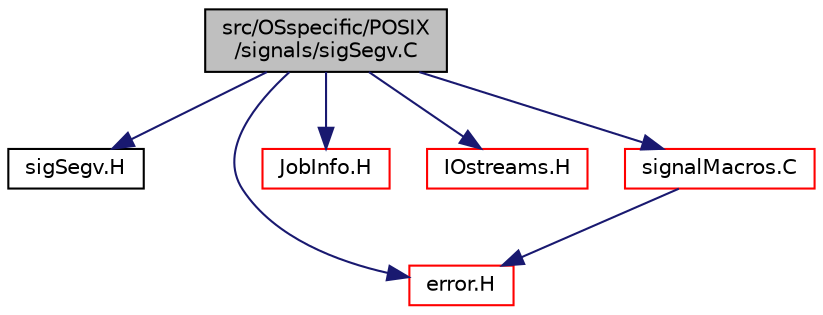 digraph "src/OSspecific/POSIX/signals/sigSegv.C"
{
  bgcolor="transparent";
  edge [fontname="Helvetica",fontsize="10",labelfontname="Helvetica",labelfontsize="10"];
  node [fontname="Helvetica",fontsize="10",shape=record];
  Node1 [label="src/OSspecific/POSIX\l/signals/sigSegv.C",height=0.2,width=0.4,color="black", fillcolor="grey75", style="filled" fontcolor="black"];
  Node1 -> Node2 [color="midnightblue",fontsize="10",style="solid",fontname="Helvetica"];
  Node2 [label="sigSegv.H",height=0.2,width=0.4,color="black",URL="$sigSegv_8H.html"];
  Node1 -> Node3 [color="midnightblue",fontsize="10",style="solid",fontname="Helvetica"];
  Node3 [label="error.H",height=0.2,width=0.4,color="red",URL="$error_8H.html"];
  Node1 -> Node4 [color="midnightblue",fontsize="10",style="solid",fontname="Helvetica"];
  Node4 [label="JobInfo.H",height=0.2,width=0.4,color="red",URL="$JobInfo_8H.html"];
  Node1 -> Node5 [color="midnightblue",fontsize="10",style="solid",fontname="Helvetica"];
  Node5 [label="IOstreams.H",height=0.2,width=0.4,color="red",URL="$IOstreams_8H.html",tooltip="Useful combination of include files which define Sin, Sout and Serr and the use of IO streams general..."];
  Node1 -> Node6 [color="midnightblue",fontsize="10",style="solid",fontname="Helvetica"];
  Node6 [label="signalMacros.C",height=0.2,width=0.4,color="red",URL="$signalMacros_8C.html",tooltip="File-local code for setting/resetting signal handlers. "];
  Node6 -> Node3 [color="midnightblue",fontsize="10",style="solid",fontname="Helvetica"];
}
